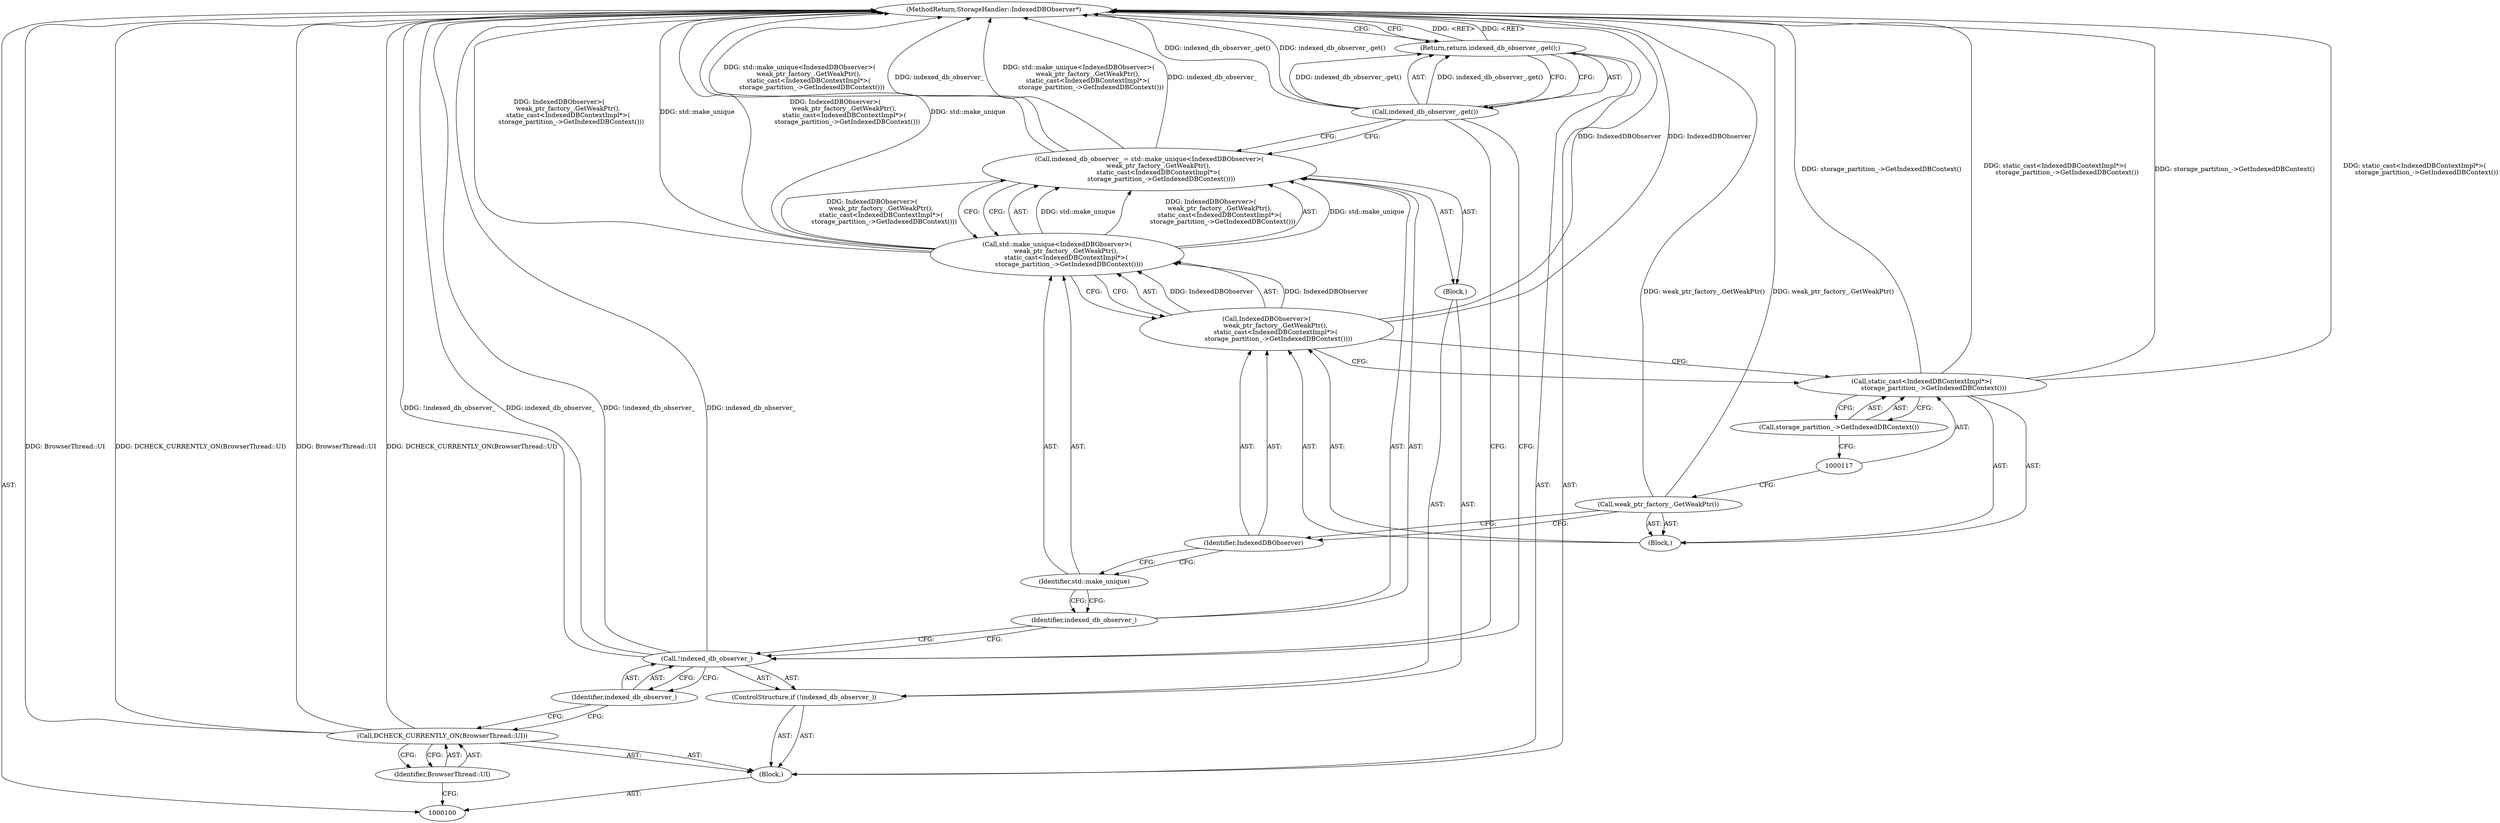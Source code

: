 digraph "0_Chrome_3c8e4852477d5b1e2da877808c998dc57db9460f_31" {
"1000121" [label="(MethodReturn,StorageHandler::IndexedDBObserver*)"];
"1000101" [label="(Block,)"];
"1000102" [label="(Call,DCHECK_CURRENTLY_ON(BrowserThread::UI))"];
"1000103" [label="(Identifier,BrowserThread::UI)"];
"1000104" [label="(ControlStructure,if (!indexed_db_observer_))"];
"1000107" [label="(Block,)"];
"1000105" [label="(Call,!indexed_db_observer_)"];
"1000106" [label="(Identifier,indexed_db_observer_)"];
"1000110" [label="(Call,std::make_unique<IndexedDBObserver>(\n         weak_ptr_factory_.GetWeakPtr(),\n         static_cast<IndexedDBContextImpl*>(\n            storage_partition_->GetIndexedDBContext())))"];
"1000111" [label="(Identifier,std::make_unique)"];
"1000112" [label="(Call,IndexedDBObserver>(\n         weak_ptr_factory_.GetWeakPtr(),\n         static_cast<IndexedDBContextImpl*>(\n            storage_partition_->GetIndexedDBContext())))"];
"1000113" [label="(Identifier,IndexedDBObserver)"];
"1000108" [label="(Call,indexed_db_observer_ = std::make_unique<IndexedDBObserver>(\n         weak_ptr_factory_.GetWeakPtr(),\n         static_cast<IndexedDBContextImpl*>(\n            storage_partition_->GetIndexedDBContext())))"];
"1000109" [label="(Identifier,indexed_db_observer_)"];
"1000114" [label="(Block,)"];
"1000115" [label="(Call,weak_ptr_factory_.GetWeakPtr())"];
"1000116" [label="(Call,static_cast<IndexedDBContextImpl*>(\n            storage_partition_->GetIndexedDBContext()))"];
"1000118" [label="(Call,storage_partition_->GetIndexedDBContext())"];
"1000120" [label="(Call,indexed_db_observer_.get())"];
"1000119" [label="(Return,return indexed_db_observer_.get();)"];
"1000121" -> "1000100"  [label="AST: "];
"1000121" -> "1000119"  [label="CFG: "];
"1000105" -> "1000121"  [label="DDG: !indexed_db_observer_"];
"1000105" -> "1000121"  [label="DDG: indexed_db_observer_"];
"1000102" -> "1000121"  [label="DDG: BrowserThread::UI"];
"1000102" -> "1000121"  [label="DDG: DCHECK_CURRENTLY_ON(BrowserThread::UI)"];
"1000115" -> "1000121"  [label="DDG: weak_ptr_factory_.GetWeakPtr()"];
"1000116" -> "1000121"  [label="DDG: storage_partition_->GetIndexedDBContext()"];
"1000116" -> "1000121"  [label="DDG: static_cast<IndexedDBContextImpl*>(\n            storage_partition_->GetIndexedDBContext())"];
"1000110" -> "1000121"  [label="DDG: IndexedDBObserver>(\n         weak_ptr_factory_.GetWeakPtr(),\n         static_cast<IndexedDBContextImpl*>(\n            storage_partition_->GetIndexedDBContext()))"];
"1000110" -> "1000121"  [label="DDG: std::make_unique"];
"1000112" -> "1000121"  [label="DDG: IndexedDBObserver"];
"1000108" -> "1000121"  [label="DDG: std::make_unique<IndexedDBObserver>(\n         weak_ptr_factory_.GetWeakPtr(),\n         static_cast<IndexedDBContextImpl*>(\n            storage_partition_->GetIndexedDBContext()))"];
"1000108" -> "1000121"  [label="DDG: indexed_db_observer_"];
"1000120" -> "1000121"  [label="DDG: indexed_db_observer_.get()"];
"1000119" -> "1000121"  [label="DDG: <RET>"];
"1000101" -> "1000100"  [label="AST: "];
"1000102" -> "1000101"  [label="AST: "];
"1000104" -> "1000101"  [label="AST: "];
"1000119" -> "1000101"  [label="AST: "];
"1000102" -> "1000101"  [label="AST: "];
"1000102" -> "1000103"  [label="CFG: "];
"1000103" -> "1000102"  [label="AST: "];
"1000106" -> "1000102"  [label="CFG: "];
"1000102" -> "1000121"  [label="DDG: BrowserThread::UI"];
"1000102" -> "1000121"  [label="DDG: DCHECK_CURRENTLY_ON(BrowserThread::UI)"];
"1000103" -> "1000102"  [label="AST: "];
"1000103" -> "1000100"  [label="CFG: "];
"1000102" -> "1000103"  [label="CFG: "];
"1000104" -> "1000101"  [label="AST: "];
"1000105" -> "1000104"  [label="AST: "];
"1000107" -> "1000104"  [label="AST: "];
"1000107" -> "1000104"  [label="AST: "];
"1000108" -> "1000107"  [label="AST: "];
"1000105" -> "1000104"  [label="AST: "];
"1000105" -> "1000106"  [label="CFG: "];
"1000106" -> "1000105"  [label="AST: "];
"1000109" -> "1000105"  [label="CFG: "];
"1000120" -> "1000105"  [label="CFG: "];
"1000105" -> "1000121"  [label="DDG: !indexed_db_observer_"];
"1000105" -> "1000121"  [label="DDG: indexed_db_observer_"];
"1000106" -> "1000105"  [label="AST: "];
"1000106" -> "1000102"  [label="CFG: "];
"1000105" -> "1000106"  [label="CFG: "];
"1000110" -> "1000108"  [label="AST: "];
"1000110" -> "1000112"  [label="CFG: "];
"1000111" -> "1000110"  [label="AST: "];
"1000112" -> "1000110"  [label="AST: "];
"1000108" -> "1000110"  [label="CFG: "];
"1000110" -> "1000121"  [label="DDG: IndexedDBObserver>(\n         weak_ptr_factory_.GetWeakPtr(),\n         static_cast<IndexedDBContextImpl*>(\n            storage_partition_->GetIndexedDBContext()))"];
"1000110" -> "1000121"  [label="DDG: std::make_unique"];
"1000110" -> "1000108"  [label="DDG: std::make_unique"];
"1000110" -> "1000108"  [label="DDG: IndexedDBObserver>(\n         weak_ptr_factory_.GetWeakPtr(),\n         static_cast<IndexedDBContextImpl*>(\n            storage_partition_->GetIndexedDBContext()))"];
"1000112" -> "1000110"  [label="DDG: IndexedDBObserver"];
"1000111" -> "1000110"  [label="AST: "];
"1000111" -> "1000109"  [label="CFG: "];
"1000113" -> "1000111"  [label="CFG: "];
"1000112" -> "1000110"  [label="AST: "];
"1000112" -> "1000116"  [label="CFG: "];
"1000113" -> "1000112"  [label="AST: "];
"1000114" -> "1000112"  [label="AST: "];
"1000110" -> "1000112"  [label="CFG: "];
"1000112" -> "1000121"  [label="DDG: IndexedDBObserver"];
"1000112" -> "1000110"  [label="DDG: IndexedDBObserver"];
"1000113" -> "1000112"  [label="AST: "];
"1000113" -> "1000111"  [label="CFG: "];
"1000115" -> "1000113"  [label="CFG: "];
"1000108" -> "1000107"  [label="AST: "];
"1000108" -> "1000110"  [label="CFG: "];
"1000109" -> "1000108"  [label="AST: "];
"1000110" -> "1000108"  [label="AST: "];
"1000120" -> "1000108"  [label="CFG: "];
"1000108" -> "1000121"  [label="DDG: std::make_unique<IndexedDBObserver>(\n         weak_ptr_factory_.GetWeakPtr(),\n         static_cast<IndexedDBContextImpl*>(\n            storage_partition_->GetIndexedDBContext()))"];
"1000108" -> "1000121"  [label="DDG: indexed_db_observer_"];
"1000110" -> "1000108"  [label="DDG: std::make_unique"];
"1000110" -> "1000108"  [label="DDG: IndexedDBObserver>(\n         weak_ptr_factory_.GetWeakPtr(),\n         static_cast<IndexedDBContextImpl*>(\n            storage_partition_->GetIndexedDBContext()))"];
"1000109" -> "1000108"  [label="AST: "];
"1000109" -> "1000105"  [label="CFG: "];
"1000111" -> "1000109"  [label="CFG: "];
"1000114" -> "1000112"  [label="AST: "];
"1000115" -> "1000114"  [label="AST: "];
"1000116" -> "1000114"  [label="AST: "];
"1000115" -> "1000114"  [label="AST: "];
"1000115" -> "1000113"  [label="CFG: "];
"1000117" -> "1000115"  [label="CFG: "];
"1000115" -> "1000121"  [label="DDG: weak_ptr_factory_.GetWeakPtr()"];
"1000116" -> "1000114"  [label="AST: "];
"1000116" -> "1000118"  [label="CFG: "];
"1000117" -> "1000116"  [label="AST: "];
"1000118" -> "1000116"  [label="AST: "];
"1000112" -> "1000116"  [label="CFG: "];
"1000116" -> "1000121"  [label="DDG: storage_partition_->GetIndexedDBContext()"];
"1000116" -> "1000121"  [label="DDG: static_cast<IndexedDBContextImpl*>(\n            storage_partition_->GetIndexedDBContext())"];
"1000118" -> "1000116"  [label="AST: "];
"1000118" -> "1000117"  [label="CFG: "];
"1000116" -> "1000118"  [label="CFG: "];
"1000120" -> "1000119"  [label="AST: "];
"1000120" -> "1000108"  [label="CFG: "];
"1000120" -> "1000105"  [label="CFG: "];
"1000119" -> "1000120"  [label="CFG: "];
"1000120" -> "1000121"  [label="DDG: indexed_db_observer_.get()"];
"1000120" -> "1000119"  [label="DDG: indexed_db_observer_.get()"];
"1000119" -> "1000101"  [label="AST: "];
"1000119" -> "1000120"  [label="CFG: "];
"1000120" -> "1000119"  [label="AST: "];
"1000121" -> "1000119"  [label="CFG: "];
"1000119" -> "1000121"  [label="DDG: <RET>"];
"1000120" -> "1000119"  [label="DDG: indexed_db_observer_.get()"];
}
